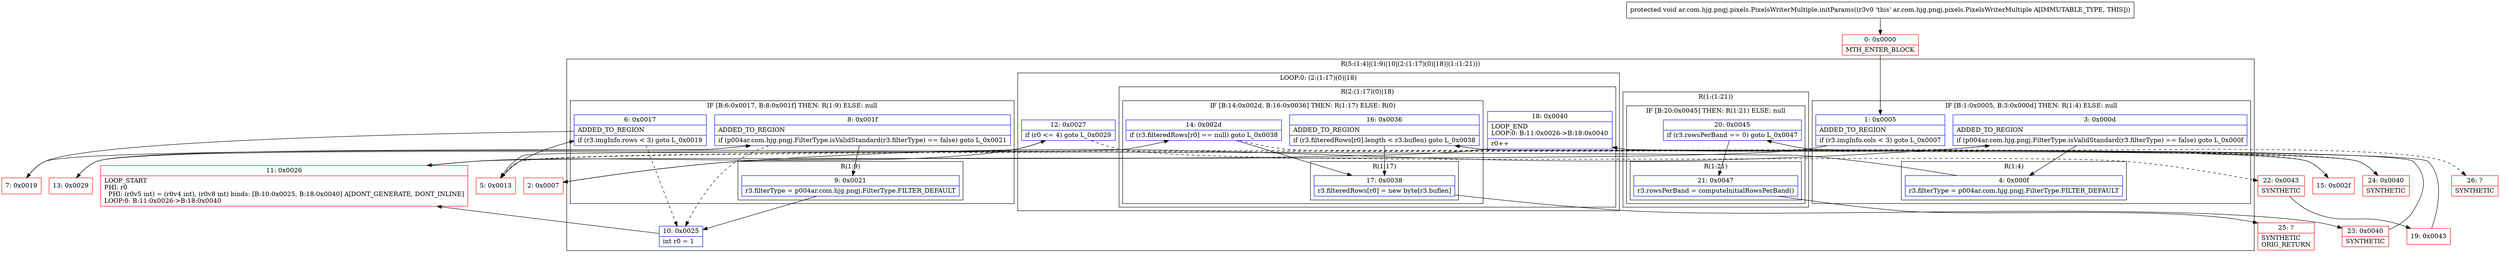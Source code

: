 digraph "CFG forar.com.hjg.pngj.pixels.PixelsWriterMultiple.initParams()V" {
subgraph cluster_Region_1446685649 {
label = "R(5:(1:4)|(1:9)|10|(2:(1:17)(0)|18)|(1:(1:21)))";
node [shape=record,color=blue];
subgraph cluster_IfRegion_721904564 {
label = "IF [B:1:0x0005, B:3:0x000d] THEN: R(1:4) ELSE: null";
node [shape=record,color=blue];
Node_1 [shape=record,label="{1\:\ 0x0005|ADDED_TO_REGION\l|if (r3.imgInfo.cols \< 3) goto L_0x0007\l}"];
Node_3 [shape=record,label="{3\:\ 0x000d|ADDED_TO_REGION\l|if (p004ar.com.hjg.pngj.FilterType.isValidStandard(r3.filterType) == false) goto L_0x000f\l}"];
subgraph cluster_Region_890014820 {
label = "R(1:4)";
node [shape=record,color=blue];
Node_4 [shape=record,label="{4\:\ 0x000f|r3.filterType = p004ar.com.hjg.pngj.FilterType.FILTER_DEFAULT\l}"];
}
}
subgraph cluster_IfRegion_1971057710 {
label = "IF [B:6:0x0017, B:8:0x001f] THEN: R(1:9) ELSE: null";
node [shape=record,color=blue];
Node_6 [shape=record,label="{6\:\ 0x0017|ADDED_TO_REGION\l|if (r3.imgInfo.rows \< 3) goto L_0x0019\l}"];
Node_8 [shape=record,label="{8\:\ 0x001f|ADDED_TO_REGION\l|if (p004ar.com.hjg.pngj.FilterType.isValidStandard(r3.filterType) == false) goto L_0x0021\l}"];
subgraph cluster_Region_1320030860 {
label = "R(1:9)";
node [shape=record,color=blue];
Node_9 [shape=record,label="{9\:\ 0x0021|r3.filterType = p004ar.com.hjg.pngj.FilterType.FILTER_DEFAULT\l}"];
}
}
Node_10 [shape=record,label="{10\:\ 0x0025|int r0 = 1\l}"];
subgraph cluster_LoopRegion_1644636325 {
label = "LOOP:0: (2:(1:17)(0)|18)";
node [shape=record,color=blue];
Node_12 [shape=record,label="{12\:\ 0x0027|if (r0 \<= 4) goto L_0x0029\l}"];
subgraph cluster_Region_1075298846 {
label = "R(2:(1:17)(0)|18)";
node [shape=record,color=blue];
subgraph cluster_IfRegion_2085319713 {
label = "IF [B:14:0x002d, B:16:0x0036] THEN: R(1:17) ELSE: R(0)";
node [shape=record,color=blue];
Node_14 [shape=record,label="{14\:\ 0x002d|if (r3.filteredRows[r0] == null) goto L_0x0038\l}"];
Node_16 [shape=record,label="{16\:\ 0x0036|ADDED_TO_REGION\l|if (r3.filteredRows[r0].length \< r3.buflen) goto L_0x0038\l}"];
subgraph cluster_Region_2133605466 {
label = "R(1:17)";
node [shape=record,color=blue];
Node_17 [shape=record,label="{17\:\ 0x0038|r3.filteredRows[r0] = new byte[r3.buflen]\l}"];
}
subgraph cluster_Region_1579467310 {
label = "R(0)";
node [shape=record,color=blue];
}
}
Node_18 [shape=record,label="{18\:\ 0x0040|LOOP_END\lLOOP:0: B:11:0x0026\-\>B:18:0x0040\l|r0++\l}"];
}
}
subgraph cluster_Region_261757474 {
label = "R(1:(1:21))";
node [shape=record,color=blue];
subgraph cluster_IfRegion_636110203 {
label = "IF [B:20:0x0045] THEN: R(1:21) ELSE: null";
node [shape=record,color=blue];
Node_20 [shape=record,label="{20\:\ 0x0045|if (r3.rowsPerBand == 0) goto L_0x0047\l}"];
subgraph cluster_Region_468588856 {
label = "R(1:21)";
node [shape=record,color=blue];
Node_21 [shape=record,label="{21\:\ 0x0047|r3.rowsPerBand = computeInitialRowsPerBand()\l}"];
}
}
}
}
Node_0 [shape=record,color=red,label="{0\:\ 0x0000|MTH_ENTER_BLOCK\l}"];
Node_2 [shape=record,color=red,label="{2\:\ 0x0007}"];
Node_5 [shape=record,color=red,label="{5\:\ 0x0013}"];
Node_7 [shape=record,color=red,label="{7\:\ 0x0019}"];
Node_11 [shape=record,color=red,label="{11\:\ 0x0026|LOOP_START\lPHI: r0 \l  PHI: (r0v5 int) = (r0v4 int), (r0v8 int) binds: [B:10:0x0025, B:18:0x0040] A[DONT_GENERATE, DONT_INLINE]\lLOOP:0: B:11:0x0026\-\>B:18:0x0040\l}"];
Node_13 [shape=record,color=red,label="{13\:\ 0x0029}"];
Node_15 [shape=record,color=red,label="{15\:\ 0x002f}"];
Node_19 [shape=record,color=red,label="{19\:\ 0x0043}"];
Node_22 [shape=record,color=red,label="{22\:\ 0x0043|SYNTHETIC\l}"];
Node_23 [shape=record,color=red,label="{23\:\ 0x0040|SYNTHETIC\l}"];
Node_24 [shape=record,color=red,label="{24\:\ 0x0040|SYNTHETIC\l}"];
Node_25 [shape=record,color=red,label="{25\:\ ?|SYNTHETIC\lORIG_RETURN\l}"];
Node_26 [shape=record,color=red,label="{26\:\ ?|SYNTHETIC\l}"];
MethodNode[shape=record,label="{protected void ar.com.hjg.pngj.pixels.PixelsWriterMultiple.initParams((r3v0 'this' ar.com.hjg.pngj.pixels.PixelsWriterMultiple A[IMMUTABLE_TYPE, THIS])) }"];
MethodNode -> Node_0;
Node_1 -> Node_2;
Node_1 -> Node_5[style=dashed];
Node_3 -> Node_4;
Node_3 -> Node_5[style=dashed];
Node_4 -> Node_5;
Node_6 -> Node_7;
Node_6 -> Node_10[style=dashed];
Node_8 -> Node_9;
Node_8 -> Node_10[style=dashed];
Node_9 -> Node_10;
Node_10 -> Node_11;
Node_12 -> Node_13;
Node_12 -> Node_22[style=dashed];
Node_14 -> Node_15[style=dashed];
Node_14 -> Node_17;
Node_16 -> Node_17;
Node_16 -> Node_24[style=dashed];
Node_17 -> Node_23;
Node_18 -> Node_11;
Node_20 -> Node_21;
Node_20 -> Node_26[style=dashed];
Node_21 -> Node_25;
Node_0 -> Node_1;
Node_2 -> Node_3;
Node_5 -> Node_6;
Node_7 -> Node_8;
Node_11 -> Node_12;
Node_13 -> Node_14;
Node_15 -> Node_16;
Node_19 -> Node_20;
Node_22 -> Node_19;
Node_23 -> Node_18;
Node_24 -> Node_18;
}

